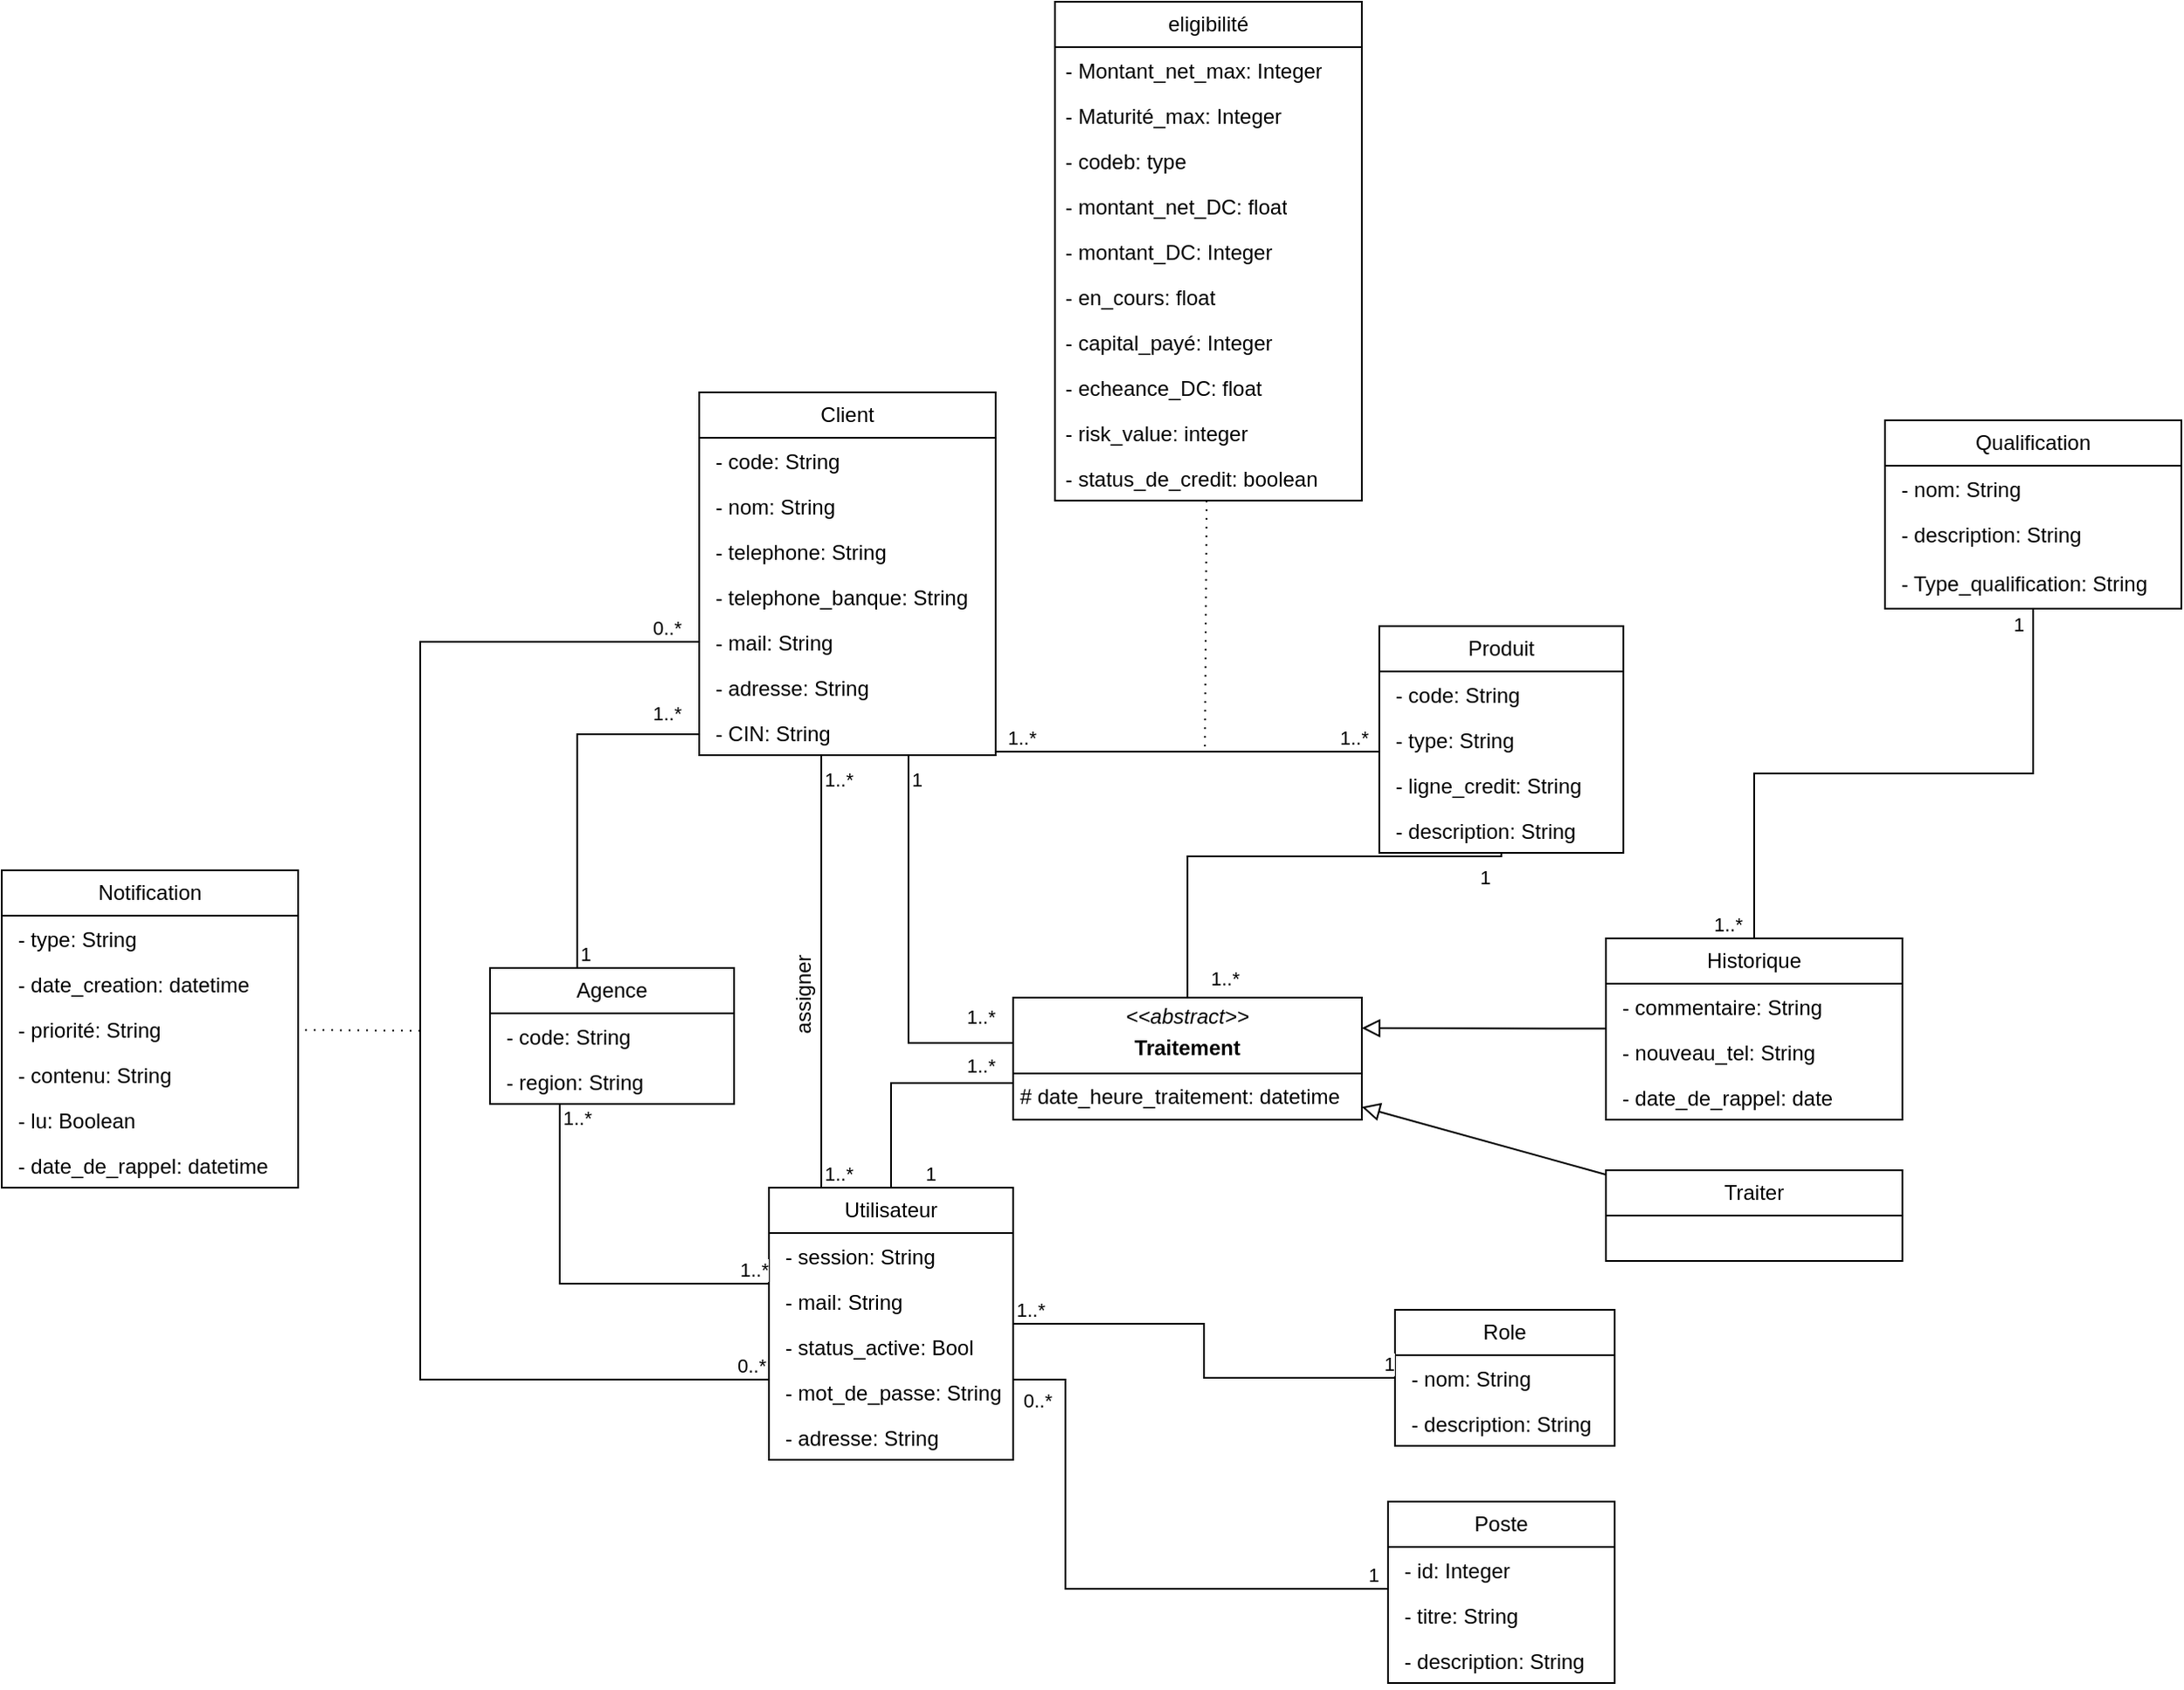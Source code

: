 <mxfile version="24.6.4" type="github">
  <diagram name="Page-1" id="To_WKi0wBeNnT8M4Q_xU">
    <mxGraphModel dx="1008" dy="675" grid="1" gridSize="10" guides="1" tooltips="1" connect="1" arrows="1" fold="1" page="1" pageScale="1" pageWidth="827" pageHeight="1169" math="0" shadow="0">
      <root>
        <mxCell id="0" />
        <mxCell id="1" parent="0" />
        <mxCell id="5zQEL3-AlIMP_efy4K31-76" value="Client" style="swimlane;fontStyle=0;childLayout=stackLayout;horizontal=1;startSize=26;fillColor=none;horizontalStack=0;resizeParent=1;resizeParentMax=0;resizeLast=0;collapsible=1;marginBottom=0;whiteSpace=wrap;html=1;" parent="1" vertex="1">
          <mxGeometry x="440" y="414" width="170" height="208" as="geometry" />
        </mxCell>
        <mxCell id="5zQEL3-AlIMP_efy4K31-77" value="&amp;nbsp;- code: String" style="text;strokeColor=none;fillColor=none;align=left;verticalAlign=top;spacingLeft=4;spacingRight=4;overflow=hidden;rotatable=0;points=[[0,0.5],[1,0.5]];portConstraint=eastwest;whiteSpace=wrap;html=1;" parent="5zQEL3-AlIMP_efy4K31-76" vertex="1">
          <mxGeometry y="26" width="170" height="26" as="geometry" />
        </mxCell>
        <mxCell id="5zQEL3-AlIMP_efy4K31-78" value="&amp;nbsp;- nom: String" style="text;strokeColor=none;fillColor=none;align=left;verticalAlign=top;spacingLeft=4;spacingRight=4;overflow=hidden;rotatable=0;points=[[0,0.5],[1,0.5]];portConstraint=eastwest;whiteSpace=wrap;html=1;" parent="5zQEL3-AlIMP_efy4K31-76" vertex="1">
          <mxGeometry y="52" width="170" height="26" as="geometry" />
        </mxCell>
        <mxCell id="5zQEL3-AlIMP_efy4K31-79" value="&amp;nbsp;- telephone: String" style="text;strokeColor=none;fillColor=none;align=left;verticalAlign=top;spacingLeft=4;spacingRight=4;overflow=hidden;rotatable=0;points=[[0,0.5],[1,0.5]];portConstraint=eastwest;whiteSpace=wrap;html=1;" parent="5zQEL3-AlIMP_efy4K31-76" vertex="1">
          <mxGeometry y="78" width="170" height="26" as="geometry" />
        </mxCell>
        <mxCell id="JwrAK4_ykne5a8lME2Al-5" value="&amp;nbsp;- telephone_banque: String" style="text;strokeColor=none;fillColor=none;align=left;verticalAlign=top;spacingLeft=4;spacingRight=4;overflow=hidden;rotatable=0;points=[[0,0.5],[1,0.5]];portConstraint=eastwest;whiteSpace=wrap;html=1;" parent="5zQEL3-AlIMP_efy4K31-76" vertex="1">
          <mxGeometry y="104" width="170" height="26" as="geometry" />
        </mxCell>
        <mxCell id="5zQEL3-AlIMP_efy4K31-80" value="&amp;nbsp;- mail: String" style="text;strokeColor=none;fillColor=none;align=left;verticalAlign=top;spacingLeft=4;spacingRight=4;overflow=hidden;rotatable=0;points=[[0,0.5],[1,0.5]];portConstraint=eastwest;whiteSpace=wrap;html=1;" parent="5zQEL3-AlIMP_efy4K31-76" vertex="1">
          <mxGeometry y="130" width="170" height="26" as="geometry" />
        </mxCell>
        <mxCell id="5zQEL3-AlIMP_efy4K31-201" value="&amp;nbsp;- adresse: String" style="text;strokeColor=none;fillColor=none;align=left;verticalAlign=top;spacingLeft=4;spacingRight=4;overflow=hidden;rotatable=0;points=[[0,0.5],[1,0.5]];portConstraint=eastwest;whiteSpace=wrap;html=1;" parent="5zQEL3-AlIMP_efy4K31-76" vertex="1">
          <mxGeometry y="156" width="170" height="26" as="geometry" />
        </mxCell>
        <mxCell id="JwrAK4_ykne5a8lME2Al-7" value="&amp;nbsp;- CIN: String" style="text;strokeColor=none;fillColor=none;align=left;verticalAlign=top;spacingLeft=4;spacingRight=4;overflow=hidden;rotatable=0;points=[[0,0.5],[1,0.5]];portConstraint=eastwest;whiteSpace=wrap;html=1;" parent="5zQEL3-AlIMP_efy4K31-76" vertex="1">
          <mxGeometry y="182" width="170" height="26" as="geometry" />
        </mxCell>
        <mxCell id="5zQEL3-AlIMP_efy4K31-84" value="Produit" style="swimlane;fontStyle=0;childLayout=stackLayout;horizontal=1;startSize=26;fillColor=none;horizontalStack=0;resizeParent=1;resizeParentMax=0;resizeLast=0;collapsible=1;marginBottom=0;whiteSpace=wrap;html=1;" parent="1" vertex="1">
          <mxGeometry x="830" y="548" width="140" height="130" as="geometry" />
        </mxCell>
        <mxCell id="5zQEL3-AlIMP_efy4K31-85" value="&amp;nbsp;- code: String" style="text;strokeColor=none;fillColor=none;align=left;verticalAlign=top;spacingLeft=4;spacingRight=4;overflow=hidden;rotatable=0;points=[[0,0.5],[1,0.5]];portConstraint=eastwest;whiteSpace=wrap;html=1;" parent="5zQEL3-AlIMP_efy4K31-84" vertex="1">
          <mxGeometry y="26" width="140" height="26" as="geometry" />
        </mxCell>
        <mxCell id="9yPrF0TH559rN90_8Gbj-1" value="&amp;nbsp;- type: String" style="text;strokeColor=none;fillColor=none;align=left;verticalAlign=top;spacingLeft=4;spacingRight=4;overflow=hidden;rotatable=0;points=[[0,0.5],[1,0.5]];portConstraint=eastwest;whiteSpace=wrap;html=1;" parent="5zQEL3-AlIMP_efy4K31-84" vertex="1">
          <mxGeometry y="52" width="140" height="26" as="geometry" />
        </mxCell>
        <mxCell id="9yPrF0TH559rN90_8Gbj-2" value="&amp;nbsp;- ligne_credit: String" style="text;strokeColor=none;fillColor=none;align=left;verticalAlign=top;spacingLeft=4;spacingRight=4;overflow=hidden;rotatable=0;points=[[0,0.5],[1,0.5]];portConstraint=eastwest;whiteSpace=wrap;html=1;" parent="5zQEL3-AlIMP_efy4K31-84" vertex="1">
          <mxGeometry y="78" width="140" height="26" as="geometry" />
        </mxCell>
        <mxCell id="9yPrF0TH559rN90_8Gbj-3" value="&amp;nbsp;- description: String" style="text;strokeColor=none;fillColor=none;align=left;verticalAlign=top;spacingLeft=4;spacingRight=4;overflow=hidden;rotatable=0;points=[[0,0.5],[1,0.5]];portConstraint=eastwest;whiteSpace=wrap;html=1;" parent="5zQEL3-AlIMP_efy4K31-84" vertex="1">
          <mxGeometry y="104" width="140" height="26" as="geometry" />
        </mxCell>
        <mxCell id="5zQEL3-AlIMP_efy4K31-90" value="Agence" style="swimlane;fontStyle=0;childLayout=stackLayout;horizontal=1;startSize=26;fillColor=none;horizontalStack=0;resizeParent=1;resizeParentMax=0;resizeLast=0;collapsible=1;marginBottom=0;whiteSpace=wrap;html=1;" parent="1" vertex="1">
          <mxGeometry x="320" y="744" width="140" height="78" as="geometry" />
        </mxCell>
        <mxCell id="5zQEL3-AlIMP_efy4K31-91" value="&amp;nbsp;- code: String" style="text;strokeColor=none;fillColor=none;align=left;verticalAlign=top;spacingLeft=4;spacingRight=4;overflow=hidden;rotatable=0;points=[[0,0.5],[1,0.5]];portConstraint=eastwest;whiteSpace=wrap;html=1;" parent="5zQEL3-AlIMP_efy4K31-90" vertex="1">
          <mxGeometry y="26" width="140" height="26" as="geometry" />
        </mxCell>
        <mxCell id="5zQEL3-AlIMP_efy4K31-92" value="&amp;nbsp;- region: String" style="text;strokeColor=none;fillColor=none;align=left;verticalAlign=top;spacingLeft=4;spacingRight=4;overflow=hidden;rotatable=0;points=[[0,0.5],[1,0.5]];portConstraint=eastwest;whiteSpace=wrap;html=1;" parent="5zQEL3-AlIMP_efy4K31-90" vertex="1">
          <mxGeometry y="52" width="140" height="26" as="geometry" />
        </mxCell>
        <mxCell id="5zQEL3-AlIMP_efy4K31-96" value="Utilisateur" style="swimlane;fontStyle=0;childLayout=stackLayout;horizontal=1;startSize=26;fillColor=none;horizontalStack=0;resizeParent=1;resizeParentMax=0;resizeLast=0;collapsible=1;marginBottom=0;whiteSpace=wrap;html=1;" parent="1" vertex="1">
          <mxGeometry x="480" y="870" width="140" height="156" as="geometry" />
        </mxCell>
        <mxCell id="5zQEL3-AlIMP_efy4K31-97" value="&amp;nbsp;- session: String" style="text;strokeColor=none;fillColor=none;align=left;verticalAlign=top;spacingLeft=4;spacingRight=4;overflow=hidden;rotatable=0;points=[[0,0.5],[1,0.5]];portConstraint=eastwest;whiteSpace=wrap;html=1;" parent="5zQEL3-AlIMP_efy4K31-96" vertex="1">
          <mxGeometry y="26" width="140" height="26" as="geometry" />
        </mxCell>
        <mxCell id="5zQEL3-AlIMP_efy4K31-98" value="&amp;nbsp;- mail: String" style="text;strokeColor=none;fillColor=none;align=left;verticalAlign=top;spacingLeft=4;spacingRight=4;overflow=hidden;rotatable=0;points=[[0,0.5],[1,0.5]];portConstraint=eastwest;whiteSpace=wrap;html=1;" parent="5zQEL3-AlIMP_efy4K31-96" vertex="1">
          <mxGeometry y="52" width="140" height="26" as="geometry" />
        </mxCell>
        <mxCell id="5zQEL3-AlIMP_efy4K31-99" value="&amp;nbsp;- status_active: Bool" style="text;strokeColor=none;fillColor=none;align=left;verticalAlign=top;spacingLeft=4;spacingRight=4;overflow=hidden;rotatable=0;points=[[0,0.5],[1,0.5]];portConstraint=eastwest;whiteSpace=wrap;html=1;" parent="5zQEL3-AlIMP_efy4K31-96" vertex="1">
          <mxGeometry y="78" width="140" height="26" as="geometry" />
        </mxCell>
        <mxCell id="5zQEL3-AlIMP_efy4K31-119" value="&amp;nbsp;- mot_de_passe: String" style="text;strokeColor=none;fillColor=none;align=left;verticalAlign=top;spacingLeft=4;spacingRight=4;overflow=hidden;rotatable=0;points=[[0,0.5],[1,0.5]];portConstraint=eastwest;whiteSpace=wrap;html=1;" parent="5zQEL3-AlIMP_efy4K31-96" vertex="1">
          <mxGeometry y="104" width="140" height="26" as="geometry" />
        </mxCell>
        <mxCell id="5zQEL3-AlIMP_efy4K31-202" value="&amp;nbsp;- adresse: String" style="text;strokeColor=none;fillColor=none;align=left;verticalAlign=top;spacingLeft=4;spacingRight=4;overflow=hidden;rotatable=0;points=[[0,0.5],[1,0.5]];portConstraint=eastwest;whiteSpace=wrap;html=1;" parent="5zQEL3-AlIMP_efy4K31-96" vertex="1">
          <mxGeometry y="130" width="140" height="26" as="geometry" />
        </mxCell>
        <mxCell id="5zQEL3-AlIMP_efy4K31-104" value="Poste" style="swimlane;fontStyle=0;childLayout=stackLayout;horizontal=1;startSize=26;fillColor=none;horizontalStack=0;resizeParent=1;resizeParentMax=0;resizeLast=0;collapsible=1;marginBottom=0;whiteSpace=wrap;html=1;" parent="1" vertex="1">
          <mxGeometry x="835" y="1050" width="130" height="104" as="geometry" />
        </mxCell>
        <mxCell id="5zQEL3-AlIMP_efy4K31-105" value="&amp;nbsp;- id: Integer" style="text;strokeColor=none;fillColor=none;align=left;verticalAlign=top;spacingLeft=4;spacingRight=4;overflow=hidden;rotatable=0;points=[[0,0.5],[1,0.5]];portConstraint=eastwest;whiteSpace=wrap;html=1;" parent="5zQEL3-AlIMP_efy4K31-104" vertex="1">
          <mxGeometry y="26" width="130" height="26" as="geometry" />
        </mxCell>
        <mxCell id="5zQEL3-AlIMP_efy4K31-106" value="&amp;nbsp;- titre: String" style="text;strokeColor=none;fillColor=none;align=left;verticalAlign=top;spacingLeft=4;spacingRight=4;overflow=hidden;rotatable=0;points=[[0,0.5],[1,0.5]];portConstraint=eastwest;whiteSpace=wrap;html=1;" parent="5zQEL3-AlIMP_efy4K31-104" vertex="1">
          <mxGeometry y="52" width="130" height="26" as="geometry" />
        </mxCell>
        <mxCell id="5zQEL3-AlIMP_efy4K31-107" value="&amp;nbsp;- description: String" style="text;strokeColor=none;fillColor=none;align=left;verticalAlign=top;spacingLeft=4;spacingRight=4;overflow=hidden;rotatable=0;points=[[0,0.5],[1,0.5]];portConstraint=eastwest;whiteSpace=wrap;html=1;" parent="5zQEL3-AlIMP_efy4K31-104" vertex="1">
          <mxGeometry y="78" width="130" height="26" as="geometry" />
        </mxCell>
        <mxCell id="5zQEL3-AlIMP_efy4K31-108" value="Role" style="swimlane;fontStyle=0;childLayout=stackLayout;horizontal=1;startSize=26;fillColor=none;horizontalStack=0;resizeParent=1;resizeParentMax=0;resizeLast=0;collapsible=1;marginBottom=0;whiteSpace=wrap;html=1;" parent="1" vertex="1">
          <mxGeometry x="839" y="940" width="126" height="78" as="geometry" />
        </mxCell>
        <mxCell id="5zQEL3-AlIMP_efy4K31-109" value="&amp;nbsp;- nom: String" style="text;strokeColor=none;fillColor=none;align=left;verticalAlign=top;spacingLeft=4;spacingRight=4;overflow=hidden;rotatable=0;points=[[0,0.5],[1,0.5]];portConstraint=eastwest;whiteSpace=wrap;html=1;" parent="5zQEL3-AlIMP_efy4K31-108" vertex="1">
          <mxGeometry y="26" width="126" height="26" as="geometry" />
        </mxCell>
        <mxCell id="5zQEL3-AlIMP_efy4K31-111" value="&amp;nbsp;- description: String" style="text;strokeColor=none;fillColor=none;align=left;verticalAlign=top;spacingLeft=4;spacingRight=4;overflow=hidden;rotatable=0;points=[[0,0.5],[1,0.5]];portConstraint=eastwest;whiteSpace=wrap;html=1;" parent="5zQEL3-AlIMP_efy4K31-108" vertex="1">
          <mxGeometry y="52" width="126" height="26" as="geometry" />
        </mxCell>
        <mxCell id="5zQEL3-AlIMP_efy4K31-135" value="" style="endArrow=none;html=1;edgeStyle=orthogonalEdgeStyle;rounded=0;" parent="1" source="5zQEL3-AlIMP_efy4K31-90" target="5zQEL3-AlIMP_efy4K31-76" edge="1">
          <mxGeometry relative="1" as="geometry">
            <mxPoint x="410" y="620" as="sourcePoint" />
            <mxPoint x="570" y="620" as="targetPoint" />
            <Array as="points">
              <mxPoint x="370" y="610" />
            </Array>
          </mxGeometry>
        </mxCell>
        <mxCell id="5zQEL3-AlIMP_efy4K31-136" value="1" style="edgeLabel;resizable=0;html=1;align=left;verticalAlign=bottom;" parent="5zQEL3-AlIMP_efy4K31-135" connectable="0" vertex="1">
          <mxGeometry x="-1" relative="1" as="geometry" />
        </mxCell>
        <mxCell id="5zQEL3-AlIMP_efy4K31-137" value="1..*" style="edgeLabel;resizable=0;html=1;align=right;verticalAlign=bottom;" parent="5zQEL3-AlIMP_efy4K31-135" connectable="0" vertex="1">
          <mxGeometry x="1" relative="1" as="geometry">
            <mxPoint x="-10" y="-4" as="offset" />
          </mxGeometry>
        </mxCell>
        <mxCell id="5zQEL3-AlIMP_efy4K31-138" value="" style="endArrow=none;html=1;edgeStyle=orthogonalEdgeStyle;rounded=0;" parent="1" source="5zQEL3-AlIMP_efy4K31-90" target="5zQEL3-AlIMP_efy4K31-96" edge="1">
          <mxGeometry relative="1" as="geometry">
            <mxPoint x="350" y="890" as="sourcePoint" />
            <mxPoint x="510" y="890" as="targetPoint" />
            <Array as="points">
              <mxPoint x="360" y="925" />
            </Array>
          </mxGeometry>
        </mxCell>
        <mxCell id="5zQEL3-AlIMP_efy4K31-139" value="1..*" style="edgeLabel;resizable=0;html=1;align=left;verticalAlign=bottom;" parent="5zQEL3-AlIMP_efy4K31-138" connectable="0" vertex="1">
          <mxGeometry x="-1" relative="1" as="geometry">
            <mxPoint y="16" as="offset" />
          </mxGeometry>
        </mxCell>
        <mxCell id="5zQEL3-AlIMP_efy4K31-140" value="1..*" style="edgeLabel;resizable=0;html=1;align=right;verticalAlign=bottom;" parent="5zQEL3-AlIMP_efy4K31-138" connectable="0" vertex="1">
          <mxGeometry x="1" relative="1" as="geometry" />
        </mxCell>
        <mxCell id="5zQEL3-AlIMP_efy4K31-141" value="" style="endArrow=none;html=1;edgeStyle=orthogonalEdgeStyle;rounded=0;" parent="1" source="5zQEL3-AlIMP_efy4K31-96" target="5zQEL3-AlIMP_efy4K31-104" edge="1">
          <mxGeometry relative="1" as="geometry">
            <mxPoint x="640" y="1070" as="sourcePoint" />
            <mxPoint x="800" y="1070" as="targetPoint" />
            <Array as="points">
              <mxPoint x="650" y="980" />
              <mxPoint x="650" y="1100" />
            </Array>
          </mxGeometry>
        </mxCell>
        <mxCell id="5zQEL3-AlIMP_efy4K31-142" value="0..*" style="edgeLabel;resizable=0;html=1;align=left;verticalAlign=bottom;" parent="5zQEL3-AlIMP_efy4K31-141" connectable="0" vertex="1">
          <mxGeometry x="-1" relative="1" as="geometry">
            <mxPoint x="4" y="20" as="offset" />
          </mxGeometry>
        </mxCell>
        <mxCell id="5zQEL3-AlIMP_efy4K31-143" value="1" style="edgeLabel;resizable=0;html=1;align=right;verticalAlign=bottom;" parent="5zQEL3-AlIMP_efy4K31-141" connectable="0" vertex="1">
          <mxGeometry x="1" relative="1" as="geometry">
            <mxPoint x="-5" as="offset" />
          </mxGeometry>
        </mxCell>
        <mxCell id="5zQEL3-AlIMP_efy4K31-144" value="" style="endArrow=none;html=1;edgeStyle=orthogonalEdgeStyle;rounded=0;" parent="1" source="5zQEL3-AlIMP_efy4K31-96" target="5zQEL3-AlIMP_efy4K31-108" edge="1">
          <mxGeometry relative="1" as="geometry">
            <mxPoint x="830" y="790" as="sourcePoint" />
            <mxPoint x="990" y="790" as="targetPoint" />
          </mxGeometry>
        </mxCell>
        <mxCell id="5zQEL3-AlIMP_efy4K31-145" value="1..*" style="edgeLabel;resizable=0;html=1;align=left;verticalAlign=bottom;" parent="5zQEL3-AlIMP_efy4K31-144" connectable="0" vertex="1">
          <mxGeometry x="-1" relative="1" as="geometry" />
        </mxCell>
        <mxCell id="5zQEL3-AlIMP_efy4K31-146" value="1" style="edgeLabel;resizable=0;html=1;align=right;verticalAlign=bottom;" parent="5zQEL3-AlIMP_efy4K31-144" connectable="0" vertex="1">
          <mxGeometry x="1" relative="1" as="geometry" />
        </mxCell>
        <mxCell id="5zQEL3-AlIMP_efy4K31-147" value="" style="endArrow=none;html=1;edgeStyle=orthogonalEdgeStyle;rounded=0;" parent="1" source="5zQEL3-AlIMP_efy4K31-76" target="5zQEL3-AlIMP_efy4K31-84" edge="1">
          <mxGeometry relative="1" as="geometry">
            <mxPoint x="680" y="650" as="sourcePoint" />
            <mxPoint x="840" y="650" as="targetPoint" />
            <Array as="points">
              <mxPoint x="720" y="620" />
              <mxPoint x="720" y="620" />
            </Array>
          </mxGeometry>
        </mxCell>
        <mxCell id="5zQEL3-AlIMP_efy4K31-148" value="1..*" style="edgeLabel;resizable=0;html=1;align=left;verticalAlign=bottom;" parent="5zQEL3-AlIMP_efy4K31-147" connectable="0" vertex="1">
          <mxGeometry x="-1" relative="1" as="geometry">
            <mxPoint x="5" as="offset" />
          </mxGeometry>
        </mxCell>
        <mxCell id="5zQEL3-AlIMP_efy4K31-149" value="1..*" style="edgeLabel;resizable=0;html=1;align=right;verticalAlign=bottom;" parent="5zQEL3-AlIMP_efy4K31-147" connectable="0" vertex="1">
          <mxGeometry x="1" relative="1" as="geometry">
            <mxPoint x="-6" as="offset" />
          </mxGeometry>
        </mxCell>
        <mxCell id="5zQEL3-AlIMP_efy4K31-150" value="eligibilité" style="swimlane;fontStyle=0;childLayout=stackLayout;horizontal=1;startSize=26;fillColor=none;horizontalStack=0;resizeParent=1;resizeParentMax=0;resizeLast=0;collapsible=1;marginBottom=0;whiteSpace=wrap;html=1;" parent="1" vertex="1">
          <mxGeometry x="644" y="190" width="176" height="286" as="geometry" />
        </mxCell>
        <mxCell id="5zQEL3-AlIMP_efy4K31-151" value="- Montant_net_max: Integer" style="text;strokeColor=none;fillColor=none;align=left;verticalAlign=top;spacingLeft=4;spacingRight=4;overflow=hidden;rotatable=0;points=[[0,0.5],[1,0.5]];portConstraint=eastwest;whiteSpace=wrap;html=1;" parent="5zQEL3-AlIMP_efy4K31-150" vertex="1">
          <mxGeometry y="26" width="176" height="26" as="geometry" />
        </mxCell>
        <mxCell id="5zQEL3-AlIMP_efy4K31-152" value="- Maturité_max: Integer" style="text;strokeColor=none;fillColor=none;align=left;verticalAlign=top;spacingLeft=4;spacingRight=4;overflow=hidden;rotatable=0;points=[[0,0.5],[1,0.5]];portConstraint=eastwest;whiteSpace=wrap;html=1;" parent="5zQEL3-AlIMP_efy4K31-150" vertex="1">
          <mxGeometry y="52" width="176" height="26" as="geometry" />
        </mxCell>
        <mxCell id="5zQEL3-AlIMP_efy4K31-153" value="- codeb: type" style="text;strokeColor=none;fillColor=none;align=left;verticalAlign=top;spacingLeft=4;spacingRight=4;overflow=hidden;rotatable=0;points=[[0,0.5],[1,0.5]];portConstraint=eastwest;whiteSpace=wrap;html=1;" parent="5zQEL3-AlIMP_efy4K31-150" vertex="1">
          <mxGeometry y="78" width="176" height="26" as="geometry" />
        </mxCell>
        <mxCell id="5zQEL3-AlIMP_efy4K31-199" value="- montant_net_DC: float" style="text;strokeColor=none;fillColor=none;align=left;verticalAlign=top;spacingLeft=4;spacingRight=4;overflow=hidden;rotatable=0;points=[[0,0.5],[1,0.5]];portConstraint=eastwest;whiteSpace=wrap;html=1;" parent="5zQEL3-AlIMP_efy4K31-150" vertex="1">
          <mxGeometry y="104" width="176" height="26" as="geometry" />
        </mxCell>
        <mxCell id="5zQEL3-AlIMP_efy4K31-200" value="- montant_DC: Integer" style="text;strokeColor=none;fillColor=none;align=left;verticalAlign=top;spacingLeft=4;spacingRight=4;overflow=hidden;rotatable=0;points=[[0,0.5],[1,0.5]];portConstraint=eastwest;whiteSpace=wrap;html=1;" parent="5zQEL3-AlIMP_efy4K31-150" vertex="1">
          <mxGeometry y="130" width="176" height="26" as="geometry" />
        </mxCell>
        <mxCell id="5zQEL3-AlIMP_efy4K31-204" value="- en_cours: float" style="text;strokeColor=none;fillColor=none;align=left;verticalAlign=top;spacingLeft=4;spacingRight=4;overflow=hidden;rotatable=0;points=[[0,0.5],[1,0.5]];portConstraint=eastwest;whiteSpace=wrap;html=1;" parent="5zQEL3-AlIMP_efy4K31-150" vertex="1">
          <mxGeometry y="156" width="176" height="26" as="geometry" />
        </mxCell>
        <mxCell id="W5-bSAd_lvLMwQwzZxvc-1" value="- capital_payé: Integer" style="text;strokeColor=none;fillColor=none;align=left;verticalAlign=top;spacingLeft=4;spacingRight=4;overflow=hidden;rotatable=0;points=[[0,0.5],[1,0.5]];portConstraint=eastwest;whiteSpace=wrap;html=1;" parent="5zQEL3-AlIMP_efy4K31-150" vertex="1">
          <mxGeometry y="182" width="176" height="26" as="geometry" />
        </mxCell>
        <mxCell id="W5-bSAd_lvLMwQwzZxvc-2" value="- echeance_DC: float" style="text;strokeColor=none;fillColor=none;align=left;verticalAlign=top;spacingLeft=4;spacingRight=4;overflow=hidden;rotatable=0;points=[[0,0.5],[1,0.5]];portConstraint=eastwest;whiteSpace=wrap;html=1;" parent="5zQEL3-AlIMP_efy4K31-150" vertex="1">
          <mxGeometry y="208" width="176" height="26" as="geometry" />
        </mxCell>
        <mxCell id="5zQEL3-AlIMP_efy4K31-198" value="- risk_value: integer" style="text;strokeColor=none;fillColor=none;align=left;verticalAlign=top;spacingLeft=4;spacingRight=4;overflow=hidden;rotatable=0;points=[[0,0.5],[1,0.5]];portConstraint=eastwest;whiteSpace=wrap;html=1;" parent="5zQEL3-AlIMP_efy4K31-150" vertex="1">
          <mxGeometry y="234" width="176" height="26" as="geometry" />
        </mxCell>
        <mxCell id="JwrAK4_ykne5a8lME2Al-16" value="- status_de_credit: boolean" style="text;strokeColor=none;fillColor=none;align=left;verticalAlign=top;spacingLeft=4;spacingRight=4;overflow=hidden;rotatable=0;points=[[0,0.5],[1,0.5]];portConstraint=eastwest;whiteSpace=wrap;html=1;" parent="5zQEL3-AlIMP_efy4K31-150" vertex="1">
          <mxGeometry y="260" width="176" height="26" as="geometry" />
        </mxCell>
        <mxCell id="5zQEL3-AlIMP_efy4K31-155" value="" style="endArrow=none;dashed=1;html=1;dashPattern=1 4;strokeWidth=1;rounded=0;jumpSize=2;endSize=2;startSize=5;" parent="1" source="5zQEL3-AlIMP_efy4K31-150" edge="1">
          <mxGeometry width="50" height="50" relative="1" as="geometry">
            <mxPoint x="560" y="810" as="sourcePoint" />
            <mxPoint x="730" y="620" as="targetPoint" />
          </mxGeometry>
        </mxCell>
        <mxCell id="5zQEL3-AlIMP_efy4K31-159" value="" style="endArrow=none;html=1;edgeStyle=orthogonalEdgeStyle;rounded=0;" parent="1" source="5zQEL3-AlIMP_efy4K31-172" target="5zQEL3-AlIMP_efy4K31-96" edge="1">
          <mxGeometry relative="1" as="geometry">
            <mxPoint x="570" y="800" as="sourcePoint" />
            <mxPoint x="720" y="730" as="targetPoint" />
            <Array as="points">
              <mxPoint x="550" y="810" />
            </Array>
          </mxGeometry>
        </mxCell>
        <mxCell id="5zQEL3-AlIMP_efy4K31-161" value="1" style="edgeLabel;resizable=0;html=1;align=right;verticalAlign=bottom;" parent="5zQEL3-AlIMP_efy4K31-159" connectable="0" vertex="1">
          <mxGeometry x="1" relative="1" as="geometry">
            <mxPoint x="26" as="offset" />
          </mxGeometry>
        </mxCell>
        <mxCell id="5zQEL3-AlIMP_efy4K31-172" value="&lt;p style=&quot;margin:0px;margin-top:4px;text-align:center;&quot;&gt;&lt;i&gt;&amp;lt;&amp;lt;abstract&amp;gt;&amp;gt;&lt;/i&gt;&lt;b&gt;&lt;br&gt;&lt;/b&gt;&lt;/p&gt;&lt;p style=&quot;margin:0px;margin-top:4px;text-align:center;&quot;&gt;&lt;b&gt;Traitement&lt;/b&gt;&lt;br&gt;&lt;/p&gt;&lt;hr size=&quot;1&quot; style=&quot;border-style:solid;&quot;&gt;&lt;p style=&quot;margin:0px;margin-left:4px;&quot;&gt;# date_heure_traitement: datetime&lt;br&gt;&lt;/p&gt;" style="verticalAlign=top;align=left;overflow=fill;html=1;whiteSpace=wrap;" parent="1" vertex="1">
          <mxGeometry x="620" y="761" width="200" height="70" as="geometry" />
        </mxCell>
        <mxCell id="5zQEL3-AlIMP_efy4K31-178" value="" style="endArrow=block;html=1;rounded=0;align=center;verticalAlign=bottom;endFill=0;labelBackgroundColor=none;endSize=8;entryX=1;entryY=0.25;entryDx=0;entryDy=0;" parent="1" source="5zQEL3-AlIMP_efy4K31-183" target="5zQEL3-AlIMP_efy4K31-172" edge="1">
          <mxGeometry relative="1" as="geometry">
            <mxPoint x="1060" y="725.294" as="sourcePoint" />
            <mxPoint x="980" y="860" as="targetPoint" />
          </mxGeometry>
        </mxCell>
        <mxCell id="5zQEL3-AlIMP_efy4K31-179" value="" style="resizable=0;html=1;align=center;verticalAlign=top;labelBackgroundColor=none;" parent="5zQEL3-AlIMP_efy4K31-178" connectable="0" vertex="1">
          <mxGeometry relative="1" as="geometry" />
        </mxCell>
        <mxCell id="5zQEL3-AlIMP_efy4K31-180" value="" style="endArrow=block;html=1;rounded=0;align=center;verticalAlign=bottom;endFill=0;labelBackgroundColor=none;endSize=8;" parent="1" source="5zQEL3-AlIMP_efy4K31-187" target="5zQEL3-AlIMP_efy4K31-172" edge="1">
          <mxGeometry relative="1" as="geometry">
            <mxPoint x="1060" y="827" as="sourcePoint" />
            <mxPoint x="930" y="750" as="targetPoint" />
          </mxGeometry>
        </mxCell>
        <mxCell id="5zQEL3-AlIMP_efy4K31-181" value="" style="resizable=0;html=1;align=center;verticalAlign=top;labelBackgroundColor=none;" parent="5zQEL3-AlIMP_efy4K31-180" connectable="0" vertex="1">
          <mxGeometry relative="1" as="geometry" />
        </mxCell>
        <mxCell id="5zQEL3-AlIMP_efy4K31-183" value="Historique" style="swimlane;fontStyle=0;childLayout=stackLayout;horizontal=1;startSize=26;fillColor=none;horizontalStack=0;resizeParent=1;resizeParentMax=0;resizeLast=0;collapsible=1;marginBottom=0;whiteSpace=wrap;html=1;" parent="1" vertex="1">
          <mxGeometry x="960" y="727" width="170" height="104" as="geometry" />
        </mxCell>
        <mxCell id="5zQEL3-AlIMP_efy4K31-184" value="&amp;nbsp;- commentaire: String" style="text;strokeColor=none;fillColor=none;align=left;verticalAlign=top;spacingLeft=4;spacingRight=4;overflow=hidden;rotatable=0;points=[[0,0.5],[1,0.5]];portConstraint=eastwest;whiteSpace=wrap;html=1;" parent="5zQEL3-AlIMP_efy4K31-183" vertex="1">
          <mxGeometry y="26" width="170" height="26" as="geometry" />
        </mxCell>
        <mxCell id="5zQEL3-AlIMP_efy4K31-185" value="&amp;nbsp;- nouveau_tel: String" style="text;strokeColor=none;fillColor=none;align=left;verticalAlign=top;spacingLeft=4;spacingRight=4;overflow=hidden;rotatable=0;points=[[0,0.5],[1,0.5]];portConstraint=eastwest;whiteSpace=wrap;html=1;" parent="5zQEL3-AlIMP_efy4K31-183" vertex="1">
          <mxGeometry y="52" width="170" height="26" as="geometry" />
        </mxCell>
        <mxCell id="5zQEL3-AlIMP_efy4K31-186" value="&amp;nbsp;- date_de_rappel: date" style="text;strokeColor=none;fillColor=none;align=left;verticalAlign=top;spacingLeft=4;spacingRight=4;overflow=hidden;rotatable=0;points=[[0,0.5],[1,0.5]];portConstraint=eastwest;whiteSpace=wrap;html=1;" parent="5zQEL3-AlIMP_efy4K31-183" vertex="1">
          <mxGeometry y="78" width="170" height="26" as="geometry" />
        </mxCell>
        <mxCell id="5zQEL3-AlIMP_efy4K31-187" value="Traiter" style="swimlane;fontStyle=0;childLayout=stackLayout;horizontal=1;startSize=26;fillColor=none;horizontalStack=0;resizeParent=1;resizeParentMax=0;resizeLast=0;collapsible=1;marginBottom=0;whiteSpace=wrap;html=1;shadow=0;" parent="1" vertex="1">
          <mxGeometry x="960" y="860" width="170" height="52" as="geometry" />
        </mxCell>
        <mxCell id="5zQEL3-AlIMP_efy4K31-191" value="Qualification" style="swimlane;fontStyle=0;childLayout=stackLayout;horizontal=1;startSize=26;fillColor=none;horizontalStack=0;resizeParent=1;resizeParentMax=0;resizeLast=0;collapsible=1;marginBottom=0;whiteSpace=wrap;html=1;" parent="1" vertex="1">
          <mxGeometry x="1120" y="430" width="170" height="108" as="geometry" />
        </mxCell>
        <mxCell id="5zQEL3-AlIMP_efy4K31-192" value="&amp;nbsp;- nom: String" style="text;strokeColor=none;fillColor=none;align=left;verticalAlign=top;spacingLeft=4;spacingRight=4;overflow=hidden;rotatable=0;points=[[0,0.5],[1,0.5]];portConstraint=eastwest;whiteSpace=wrap;html=1;" parent="5zQEL3-AlIMP_efy4K31-191" vertex="1">
          <mxGeometry y="26" width="170" height="26" as="geometry" />
        </mxCell>
        <mxCell id="5zQEL3-AlIMP_efy4K31-203" value="&amp;nbsp;- description: String" style="text;strokeColor=none;fillColor=none;align=left;verticalAlign=top;spacingLeft=4;spacingRight=4;overflow=hidden;rotatable=0;points=[[0,0.5],[1,0.5]];portConstraint=eastwest;whiteSpace=wrap;html=1;" parent="5zQEL3-AlIMP_efy4K31-191" vertex="1">
          <mxGeometry y="52" width="170" height="28" as="geometry" />
        </mxCell>
        <mxCell id="JwrAK4_ykne5a8lME2Al-4" value="&amp;nbsp;- Type_qualification: String" style="text;strokeColor=none;fillColor=none;align=left;verticalAlign=top;spacingLeft=4;spacingRight=4;overflow=hidden;rotatable=0;points=[[0,0.5],[1,0.5]];portConstraint=eastwest;whiteSpace=wrap;html=1;" parent="5zQEL3-AlIMP_efy4K31-191" vertex="1">
          <mxGeometry y="80" width="170" height="28" as="geometry" />
        </mxCell>
        <mxCell id="5zQEL3-AlIMP_efy4K31-195" value="" style="endArrow=none;html=1;edgeStyle=orthogonalEdgeStyle;rounded=0;exitX=0.5;exitY=0;exitDx=0;exitDy=0;" parent="1" source="5zQEL3-AlIMP_efy4K31-183" target="5zQEL3-AlIMP_efy4K31-191" edge="1">
          <mxGeometry relative="1" as="geometry">
            <mxPoint x="970" y="600" as="sourcePoint" />
            <mxPoint x="1106" y="600" as="targetPoint" />
          </mxGeometry>
        </mxCell>
        <mxCell id="5zQEL3-AlIMP_efy4K31-196" value="1..*" style="edgeLabel;resizable=0;html=1;align=left;verticalAlign=bottom;" parent="5zQEL3-AlIMP_efy4K31-195" connectable="0" vertex="1">
          <mxGeometry x="-1" relative="1" as="geometry">
            <mxPoint x="-25" as="offset" />
          </mxGeometry>
        </mxCell>
        <mxCell id="5zQEL3-AlIMP_efy4K31-197" value="1" style="edgeLabel;resizable=0;html=1;align=right;verticalAlign=bottom;" parent="5zQEL3-AlIMP_efy4K31-195" connectable="0" vertex="1">
          <mxGeometry x="1" relative="1" as="geometry">
            <mxPoint x="-5" y="17" as="offset" />
          </mxGeometry>
        </mxCell>
        <mxCell id="kkafdg1BXTr8rvKuqD3s-4" value="" style="endArrow=none;html=1;edgeStyle=orthogonalEdgeStyle;rounded=0;" parent="1" source="5zQEL3-AlIMP_efy4K31-76" target="5zQEL3-AlIMP_efy4K31-172" edge="1">
          <mxGeometry relative="1" as="geometry">
            <mxPoint x="380" y="1090" as="sourcePoint" />
            <mxPoint x="560" y="787" as="targetPoint" />
            <Array as="points">
              <mxPoint x="560" y="787" />
            </Array>
          </mxGeometry>
        </mxCell>
        <mxCell id="kkafdg1BXTr8rvKuqD3s-5" value="1" style="edgeLabel;resizable=0;html=1;align=left;verticalAlign=bottom;" parent="kkafdg1BXTr8rvKuqD3s-4" connectable="0" vertex="1">
          <mxGeometry x="-1" relative="1" as="geometry">
            <mxPoint y="22" as="offset" />
          </mxGeometry>
        </mxCell>
        <mxCell id="kkafdg1BXTr8rvKuqD3s-7" value="" style="endArrow=none;html=1;edgeStyle=orthogonalEdgeStyle;rounded=0;" parent="1" source="5zQEL3-AlIMP_efy4K31-172" target="5zQEL3-AlIMP_efy4K31-84" edge="1">
          <mxGeometry relative="1" as="geometry">
            <mxPoint x="570" y="774" as="sourcePoint" />
            <mxPoint x="850" y="740" as="targetPoint" />
            <Array as="points">
              <mxPoint x="720" y="680" />
            </Array>
          </mxGeometry>
        </mxCell>
        <mxCell id="kkafdg1BXTr8rvKuqD3s-9" value="1" style="edgeLabel;resizable=0;html=1;align=right;verticalAlign=bottom;" parent="kkafdg1BXTr8rvKuqD3s-7" connectable="0" vertex="1">
          <mxGeometry x="1" relative="1" as="geometry">
            <mxPoint x="-6" y="22" as="offset" />
          </mxGeometry>
        </mxCell>
        <mxCell id="yulV2K-hW3LfCRUAph1L-1" value="1..*" style="edgeLabel;resizable=0;html=1;align=right;verticalAlign=bottom;" parent="kkafdg1BXTr8rvKuqD3s-7" connectable="0" vertex="1">
          <mxGeometry x="1" relative="1" as="geometry">
            <mxPoint x="-150" y="80" as="offset" />
          </mxGeometry>
        </mxCell>
        <mxCell id="yulV2K-hW3LfCRUAph1L-2" value="1..*" style="edgeLabel;resizable=0;html=1;align=right;verticalAlign=bottom;" parent="kkafdg1BXTr8rvKuqD3s-7" connectable="0" vertex="1">
          <mxGeometry x="1" relative="1" as="geometry">
            <mxPoint x="-290" y="102" as="offset" />
          </mxGeometry>
        </mxCell>
        <mxCell id="yulV2K-hW3LfCRUAph1L-3" value="1..*" style="edgeLabel;resizable=0;html=1;align=right;verticalAlign=bottom;" parent="kkafdg1BXTr8rvKuqD3s-7" connectable="0" vertex="1">
          <mxGeometry x="1" relative="1" as="geometry">
            <mxPoint x="-290" y="130" as="offset" />
          </mxGeometry>
        </mxCell>
        <mxCell id="3LUVzcc__oy-FJ08IixM-1" value="Notification" style="swimlane;fontStyle=0;childLayout=stackLayout;horizontal=1;startSize=26;fillColor=none;horizontalStack=0;resizeParent=1;resizeParentMax=0;resizeLast=0;collapsible=1;marginBottom=0;whiteSpace=wrap;html=1;" parent="1" vertex="1">
          <mxGeometry x="40" y="688" width="170" height="182" as="geometry" />
        </mxCell>
        <mxCell id="3LUVzcc__oy-FJ08IixM-2" value="&amp;nbsp;- type: String" style="text;strokeColor=none;fillColor=none;align=left;verticalAlign=top;spacingLeft=4;spacingRight=4;overflow=hidden;rotatable=0;points=[[0,0.5],[1,0.5]];portConstraint=eastwest;whiteSpace=wrap;html=1;" parent="3LUVzcc__oy-FJ08IixM-1" vertex="1">
          <mxGeometry y="26" width="170" height="26" as="geometry" />
        </mxCell>
        <mxCell id="3LUVzcc__oy-FJ08IixM-3" value="&amp;nbsp;- date_creation: datetime" style="text;strokeColor=none;fillColor=none;align=left;verticalAlign=top;spacingLeft=4;spacingRight=4;overflow=hidden;rotatable=0;points=[[0,0.5],[1,0.5]];portConstraint=eastwest;whiteSpace=wrap;html=1;" parent="3LUVzcc__oy-FJ08IixM-1" vertex="1">
          <mxGeometry y="52" width="170" height="26" as="geometry" />
        </mxCell>
        <mxCell id="3LUVzcc__oy-FJ08IixM-4" value="&amp;nbsp;- priorité: String" style="text;strokeColor=none;fillColor=none;align=left;verticalAlign=top;spacingLeft=4;spacingRight=4;overflow=hidden;rotatable=0;points=[[0,0.5],[1,0.5]];portConstraint=eastwest;whiteSpace=wrap;html=1;" parent="3LUVzcc__oy-FJ08IixM-1" vertex="1">
          <mxGeometry y="78" width="170" height="26" as="geometry" />
        </mxCell>
        <mxCell id="3LUVzcc__oy-FJ08IixM-5" value="&amp;nbsp;- contenu: String" style="text;strokeColor=none;fillColor=none;align=left;verticalAlign=top;spacingLeft=4;spacingRight=4;overflow=hidden;rotatable=0;points=[[0,0.5],[1,0.5]];portConstraint=eastwest;whiteSpace=wrap;html=1;" parent="3LUVzcc__oy-FJ08IixM-1" vertex="1">
          <mxGeometry y="104" width="170" height="26" as="geometry" />
        </mxCell>
        <mxCell id="3LUVzcc__oy-FJ08IixM-6" value="&amp;nbsp;- lu: Boolean" style="text;strokeColor=none;fillColor=none;align=left;verticalAlign=top;spacingLeft=4;spacingRight=4;overflow=hidden;rotatable=0;points=[[0,0.5],[1,0.5]];portConstraint=eastwest;whiteSpace=wrap;html=1;" parent="3LUVzcc__oy-FJ08IixM-1" vertex="1">
          <mxGeometry y="130" width="170" height="26" as="geometry" />
        </mxCell>
        <mxCell id="fHGv5bZwpaQ4ee3_FIgF-1" value="&amp;nbsp;- date_de_rappel: datetime" style="text;strokeColor=none;fillColor=none;align=left;verticalAlign=top;spacingLeft=4;spacingRight=4;overflow=hidden;rotatable=0;points=[[0,0.5],[1,0.5]];portConstraint=eastwest;whiteSpace=wrap;html=1;" vertex="1" parent="3LUVzcc__oy-FJ08IixM-1">
          <mxGeometry y="156" width="170" height="26" as="geometry" />
        </mxCell>
        <mxCell id="3LUVzcc__oy-FJ08IixM-7" value="" style="endArrow=none;html=1;edgeStyle=orthogonalEdgeStyle;rounded=0;" parent="1" source="5zQEL3-AlIMP_efy4K31-96" target="5zQEL3-AlIMP_efy4K31-76" edge="1">
          <mxGeometry relative="1" as="geometry">
            <mxPoint x="370" y="714" as="sourcePoint" />
            <mxPoint x="490" y="935" as="targetPoint" />
            <Array as="points">
              <mxPoint x="280" y="980" />
              <mxPoint x="280" y="557" />
            </Array>
          </mxGeometry>
        </mxCell>
        <mxCell id="3LUVzcc__oy-FJ08IixM-8" value="0..*" style="edgeLabel;resizable=0;html=1;align=left;verticalAlign=bottom;" parent="3LUVzcc__oy-FJ08IixM-7" connectable="0" vertex="1">
          <mxGeometry x="-1" relative="1" as="geometry">
            <mxPoint x="-20" as="offset" />
          </mxGeometry>
        </mxCell>
        <mxCell id="3LUVzcc__oy-FJ08IixM-9" value="0..*" style="edgeLabel;resizable=0;html=1;align=right;verticalAlign=bottom;" parent="3LUVzcc__oy-FJ08IixM-7" connectable="0" vertex="1">
          <mxGeometry x="1" relative="1" as="geometry">
            <mxPoint x="-10" as="offset" />
          </mxGeometry>
        </mxCell>
        <mxCell id="EWvgHT9hlrEUfpa-pxDc-1" value="" style="endArrow=none;dashed=1;html=1;dashPattern=1 4;strokeWidth=1;rounded=0;jumpSize=2;endSize=2;startSize=5;" parent="1" target="3LUVzcc__oy-FJ08IixM-1" edge="1">
          <mxGeometry width="50" height="50" relative="1" as="geometry">
            <mxPoint x="280" y="780" as="sourcePoint" />
            <mxPoint x="210" y="780" as="targetPoint" />
          </mxGeometry>
        </mxCell>
        <mxCell id="fHGv5bZwpaQ4ee3_FIgF-2" value="" style="endArrow=none;html=1;edgeStyle=orthogonalEdgeStyle;rounded=0;" edge="1" parent="1" source="5zQEL3-AlIMP_efy4K31-76" target="5zQEL3-AlIMP_efy4K31-96">
          <mxGeometry relative="1" as="geometry">
            <mxPoint x="470" y="630" as="sourcePoint" />
            <mxPoint x="530" y="795" as="targetPoint" />
            <Array as="points">
              <mxPoint x="510" y="680" />
              <mxPoint x="510" y="680" />
            </Array>
          </mxGeometry>
        </mxCell>
        <mxCell id="fHGv5bZwpaQ4ee3_FIgF-3" value="1..*" style="edgeLabel;resizable=0;html=1;align=left;verticalAlign=bottom;" connectable="0" vertex="1" parent="fHGv5bZwpaQ4ee3_FIgF-2">
          <mxGeometry x="-1" relative="1" as="geometry">
            <mxPoint y="22" as="offset" />
          </mxGeometry>
        </mxCell>
        <mxCell id="fHGv5bZwpaQ4ee3_FIgF-4" value="1..*" style="edgeLabel;resizable=0;html=1;align=left;verticalAlign=bottom;" connectable="0" vertex="1" parent="fHGv5bZwpaQ4ee3_FIgF-2">
          <mxGeometry x="-1" relative="1" as="geometry">
            <mxPoint y="248" as="offset" />
          </mxGeometry>
        </mxCell>
        <mxCell id="fHGv5bZwpaQ4ee3_FIgF-5" value="&lt;div&gt;assigner&lt;/div&gt;" style="text;html=1;align=center;verticalAlign=middle;whiteSpace=wrap;rounded=0;rotation=-90;" vertex="1" parent="1">
          <mxGeometry x="470" y="744" width="60" height="30" as="geometry" />
        </mxCell>
      </root>
    </mxGraphModel>
  </diagram>
</mxfile>
